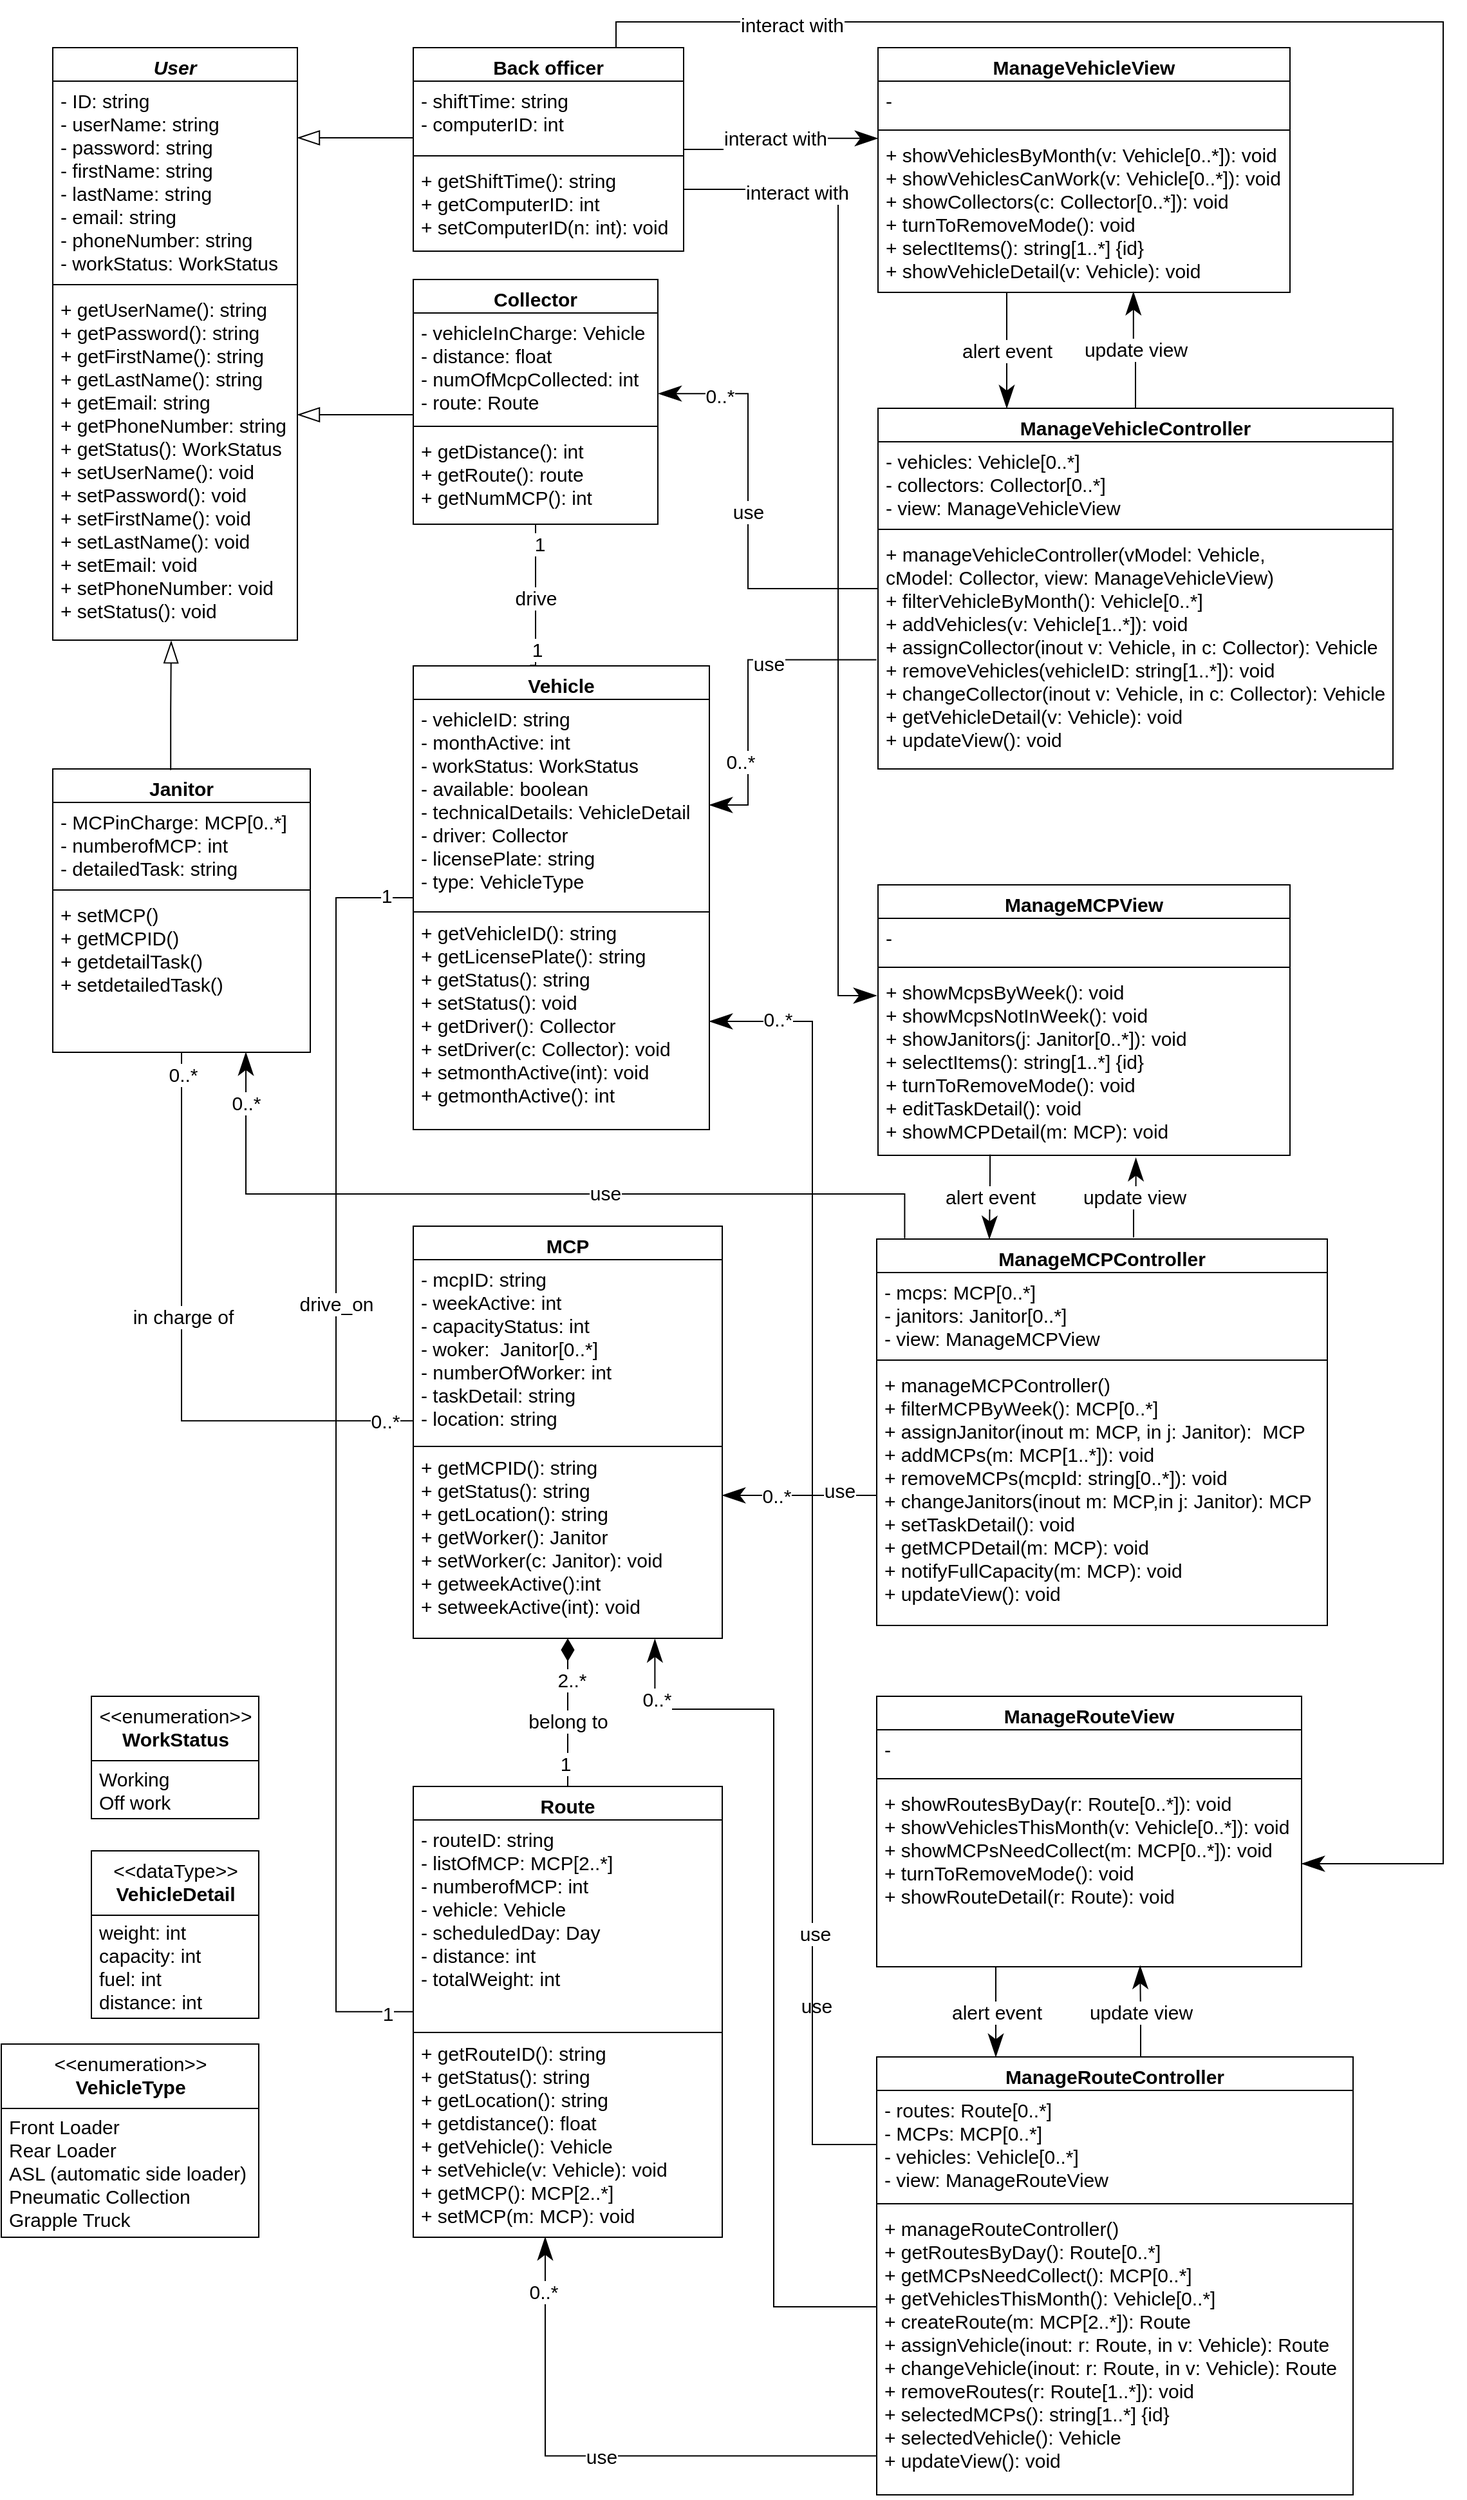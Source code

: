 <mxfile version="20.5.3" type="device"><diagram id="5WRAY0ER1JM0qc9vVw4K" name="Page-1"><mxGraphModel dx="1677" dy="467" grid="1" gridSize="10" guides="1" tooltips="1" connect="1" arrows="1" fold="1" page="1" pageScale="1" pageWidth="850" pageHeight="1100" math="0" shadow="0"><root><mxCell id="0"/><mxCell id="1" parent="0"/><mxCell id="PX7CRs25ksdFV6aor7i5-1" value="User" style="swimlane;fontStyle=3;align=center;verticalAlign=top;childLayout=stackLayout;horizontal=1;startSize=26;horizontalStack=0;resizeParent=1;resizeParentMax=0;resizeLast=0;collapsible=1;marginBottom=0;fontSize=15;" vertex="1" parent="1"><mxGeometry x="-640" y="40" width="190" height="460" as="geometry"><mxRectangle x="-640" y="40" width="70" height="30" as="alternateBounds"/></mxGeometry></mxCell><mxCell id="PX7CRs25ksdFV6aor7i5-2" value="- ID: string&#10;- userName: string&#10;- password: string&#10;- firstName: string&#10;- lastName: string&#10;- email: string&#10;- phoneNumber: string&#10;- workStatus: WorkStatus&#10;" style="text;strokeColor=none;fillColor=none;align=left;verticalAlign=top;spacingLeft=4;spacingRight=4;overflow=hidden;rotatable=0;points=[[0,0.5],[1,0.5]];portConstraint=eastwest;fontSize=15;" vertex="1" parent="PX7CRs25ksdFV6aor7i5-1"><mxGeometry y="26" width="190" height="154" as="geometry"/></mxCell><mxCell id="PX7CRs25ksdFV6aor7i5-3" value="" style="line;strokeWidth=1;fillColor=none;align=left;verticalAlign=middle;spacingTop=-1;spacingLeft=3;spacingRight=3;rotatable=0;labelPosition=right;points=[];portConstraint=eastwest;strokeColor=inherit;fontSize=15;" vertex="1" parent="PX7CRs25ksdFV6aor7i5-1"><mxGeometry y="180" width="190" height="8" as="geometry"/></mxCell><mxCell id="PX7CRs25ksdFV6aor7i5-4" value="+ getUserName(): string&#10;+ getPassword(): string&#10;+ getFirstName(): string&#10;+ getLastName(): string&#10;+ getEmail: string&#10;+ getPhoneNumber: string&#10;+ getStatus(): WorkStatus&#10;+ setUserName(): void&#10;+ setPassword(): void&#10;+ setFirstName(): void&#10;+ setLastName(): void&#10;+ setEmail: void&#10;+ setPhoneNumber: void&#10;+ setStatus(): void" style="text;strokeColor=none;fillColor=none;align=left;verticalAlign=top;spacingLeft=4;spacingRight=4;overflow=hidden;rotatable=0;points=[[0,0.5],[1,0.5]];portConstraint=eastwest;fontSize=15;fontColor=#000000;" vertex="1" parent="PX7CRs25ksdFV6aor7i5-1"><mxGeometry y="188" width="190" height="272" as="geometry"/></mxCell><mxCell id="PX7CRs25ksdFV6aor7i5-5" value="&amp;lt;&amp;lt;enumeration&amp;gt;&amp;gt;&lt;br style=&quot;font-size: 15px;&quot;&gt;&lt;b style=&quot;font-size: 15px;&quot;&gt;WorkStatus&lt;/b&gt;" style="swimlane;fontStyle=0;align=center;verticalAlign=top;childLayout=stackLayout;horizontal=1;startSize=50;horizontalStack=0;resizeParent=1;resizeParentMax=0;resizeLast=0;collapsible=0;marginBottom=0;html=1;fontSize=15;" vertex="1" parent="1"><mxGeometry x="-610" y="1320" width="130" height="95" as="geometry"/></mxCell><mxCell id="PX7CRs25ksdFV6aor7i5-6" value="Working&lt;br style=&quot;font-size: 15px;&quot;&gt;Off work" style="text;html=1;strokeColor=none;fillColor=none;align=left;verticalAlign=middle;spacingLeft=4;spacingRight=4;overflow=hidden;rotatable=0;points=[[0,0.5],[1,0.5]];portConstraint=eastwest;fontSize=15;" vertex="1" parent="PX7CRs25ksdFV6aor7i5-5"><mxGeometry y="50" width="130" height="45" as="geometry"/></mxCell><mxCell id="PX7CRs25ksdFV6aor7i5-7" value="" style="edgeStyle=orthogonalEdgeStyle;rounded=0;orthogonalLoop=1;jettySize=auto;html=1;fontSize=15;endArrow=blockThin;endFill=0;endSize=15;" edge="1" parent="1" source="PX7CRs25ksdFV6aor7i5-11" target="PX7CRs25ksdFV6aor7i5-2"><mxGeometry relative="1" as="geometry"><Array as="points"><mxPoint x="-410" y="110"/><mxPoint x="-410" y="110"/></Array></mxGeometry></mxCell><mxCell id="PX7CRs25ksdFV6aor7i5-8" value="interact with" style="edgeStyle=orthogonalEdgeStyle;rounded=0;orthogonalLoop=1;jettySize=auto;html=1;entryX=0;entryY=0.02;entryDx=0;entryDy=0;entryPerimeter=0;fontSize=15;fontColor=#000000;startArrow=none;startFill=0;endArrow=classicThin;endFill=1;endSize=15;" edge="1" parent="1" source="PX7CRs25ksdFV6aor7i5-11" target="PX7CRs25ksdFV6aor7i5-35"><mxGeometry relative="1" as="geometry"/></mxCell><mxCell id="PX7CRs25ksdFV6aor7i5-9" style="edgeStyle=orthogonalEdgeStyle;rounded=0;orthogonalLoop=1;jettySize=auto;html=1;exitX=0.75;exitY=0;exitDx=0;exitDy=0;fontSize=15;fontColor=#000000;startArrow=none;startFill=0;endArrow=classicThin;endFill=1;endSize=15;" edge="1" parent="1" source="PX7CRs25ksdFV6aor7i5-11"><mxGeometry relative="1" as="geometry"><Array as="points"><mxPoint x="-202" y="20"/><mxPoint x="440" y="20"/><mxPoint x="440" y="1450"/></Array><mxPoint x="330" y="1450" as="targetPoint"/></mxGeometry></mxCell><mxCell id="PX7CRs25ksdFV6aor7i5-10" value="interact with" style="edgeLabel;html=1;align=center;verticalAlign=middle;resizable=0;points=[];fontSize=15;fontColor=#000000;" connectable="0" vertex="1" parent="PX7CRs25ksdFV6aor7i5-9"><mxGeometry x="-0.859" y="-2" relative="1" as="geometry"><mxPoint x="1" as="offset"/></mxGeometry></mxCell><mxCell id="PX7CRs25ksdFV6aor7i5-11" value="Back officer" style="swimlane;fontStyle=1;align=center;verticalAlign=top;childLayout=stackLayout;horizontal=1;startSize=26;horizontalStack=0;resizeParent=1;resizeParentMax=0;resizeLast=0;collapsible=1;marginBottom=0;fontSize=15;" vertex="1" parent="1"><mxGeometry x="-360" y="40" width="210" height="158" as="geometry"><mxRectangle x="-640" y="40" width="70" height="30" as="alternateBounds"/></mxGeometry></mxCell><mxCell id="PX7CRs25ksdFV6aor7i5-12" value="- shiftTime: string&#10;- computerID: int&#10;" style="text;strokeColor=none;fillColor=none;align=left;verticalAlign=top;spacingLeft=4;spacingRight=4;overflow=hidden;rotatable=0;points=[[0,0.5],[1,0.5]];portConstraint=eastwest;fontSize=15;" vertex="1" parent="PX7CRs25ksdFV6aor7i5-11"><mxGeometry y="26" width="210" height="54" as="geometry"/></mxCell><mxCell id="PX7CRs25ksdFV6aor7i5-13" value="" style="line;strokeWidth=1;fillColor=none;align=left;verticalAlign=middle;spacingTop=-1;spacingLeft=3;spacingRight=3;rotatable=0;labelPosition=right;points=[];portConstraint=eastwest;strokeColor=inherit;fontSize=15;" vertex="1" parent="PX7CRs25ksdFV6aor7i5-11"><mxGeometry y="80" width="210" height="8" as="geometry"/></mxCell><mxCell id="PX7CRs25ksdFV6aor7i5-14" value="+ getShiftTime(): string&#10;+ getComputerID: int &#10;+ setComputerID(n: int): void&#10;" style="text;strokeColor=none;fillColor=none;align=left;verticalAlign=top;spacingLeft=4;spacingRight=4;overflow=hidden;rotatable=0;points=[[0,0.5],[1,0.5]];portConstraint=eastwest;fontSize=15;" vertex="1" parent="PX7CRs25ksdFV6aor7i5-11"><mxGeometry y="88" width="210" height="70" as="geometry"/></mxCell><mxCell id="PX7CRs25ksdFV6aor7i5-15" value="" style="edgeStyle=orthogonalEdgeStyle;rounded=0;orthogonalLoop=1;jettySize=auto;html=1;fontSize=15;endArrow=blockThin;endFill=0;endSize=15;" edge="1" parent="1" source="PX7CRs25ksdFV6aor7i5-19" target="PX7CRs25ksdFV6aor7i5-4"><mxGeometry relative="1" as="geometry"><Array as="points"><mxPoint x="-380" y="325"/><mxPoint x="-380" y="325"/></Array></mxGeometry></mxCell><mxCell id="PX7CRs25ksdFV6aor7i5-16" value="drive" style="edgeStyle=orthogonalEdgeStyle;rounded=0;orthogonalLoop=1;jettySize=auto;html=1;fontSize=15;fontColor=#000000;endArrow=none;endFill=0;entryX=0.394;entryY=-0.001;entryDx=0;entryDy=0;entryPerimeter=0;" edge="1" parent="1" source="PX7CRs25ksdFV6aor7i5-19" target="PX7CRs25ksdFV6aor7i5-50"><mxGeometry relative="1" as="geometry"><Array as="points"><mxPoint x="-265" y="470"/><mxPoint x="-265" y="470"/></Array></mxGeometry></mxCell><mxCell id="PX7CRs25ksdFV6aor7i5-17" value="1" style="edgeLabel;html=1;align=center;verticalAlign=middle;resizable=0;points=[];fontSize=15;fontColor=#000000;" connectable="0" vertex="1" parent="PX7CRs25ksdFV6aor7i5-16"><mxGeometry x="-0.745" y="3" relative="1" as="geometry"><mxPoint as="offset"/></mxGeometry></mxCell><mxCell id="PX7CRs25ksdFV6aor7i5-18" value="1" style="edgeLabel;html=1;align=center;verticalAlign=middle;resizable=0;points=[];fontSize=15;fontColor=#000000;" connectable="0" vertex="1" parent="PX7CRs25ksdFV6aor7i5-16"><mxGeometry x="0.693" y="1" relative="1" as="geometry"><mxPoint as="offset"/></mxGeometry></mxCell><mxCell id="PX7CRs25ksdFV6aor7i5-19" value="Collector" style="swimlane;fontStyle=1;align=center;verticalAlign=top;childLayout=stackLayout;horizontal=1;startSize=26;horizontalStack=0;resizeParent=1;resizeParentMax=0;resizeLast=0;collapsible=1;marginBottom=0;fontSize=15;" vertex="1" parent="1"><mxGeometry x="-360" y="220" width="190" height="190" as="geometry"><mxRectangle x="-640" y="40" width="70" height="30" as="alternateBounds"/></mxGeometry></mxCell><mxCell id="PX7CRs25ksdFV6aor7i5-20" value="- vehicleInCharge: Vehicle&#10;- distance: float&#10;- numOfMcpCollected: int&#10;- route: Route" style="text;strokeColor=none;fillColor=none;align=left;verticalAlign=top;spacingLeft=4;spacingRight=4;overflow=hidden;rotatable=0;points=[[0,0.5],[1,0.5]];portConstraint=eastwest;fontSize=15;" vertex="1" parent="PX7CRs25ksdFV6aor7i5-19"><mxGeometry y="26" width="190" height="84" as="geometry"/></mxCell><mxCell id="PX7CRs25ksdFV6aor7i5-21" value="" style="line;strokeWidth=1;fillColor=none;align=left;verticalAlign=middle;spacingTop=-1;spacingLeft=3;spacingRight=3;rotatable=0;labelPosition=right;points=[];portConstraint=eastwest;strokeColor=inherit;fontSize=15;" vertex="1" parent="PX7CRs25ksdFV6aor7i5-19"><mxGeometry y="110" width="190" height="8" as="geometry"/></mxCell><mxCell id="PX7CRs25ksdFV6aor7i5-22" value="+ getDistance(): int&#10;+ getRoute(): route&#10;+ getNumMCP(): int" style="text;strokeColor=none;fillColor=none;align=left;verticalAlign=top;spacingLeft=4;spacingRight=4;overflow=hidden;rotatable=0;points=[[0,0.5],[1,0.5]];portConstraint=eastwest;fontSize=15;" vertex="1" parent="PX7CRs25ksdFV6aor7i5-19"><mxGeometry y="118" width="190" height="72" as="geometry"/></mxCell><mxCell id="PX7CRs25ksdFV6aor7i5-23" style="edgeStyle=orthogonalEdgeStyle;rounded=0;orthogonalLoop=1;jettySize=auto;html=1;entryX=-0.002;entryY=0.869;entryDx=0;entryDy=0;entryPerimeter=0;fontColor=#000000;endArrow=none;endFill=0;fontSize=15;" edge="1" parent="1" source="PX7CRs25ksdFV6aor7i5-27" target="PX7CRs25ksdFV6aor7i5-59"><mxGeometry relative="1" as="geometry"/></mxCell><mxCell id="PX7CRs25ksdFV6aor7i5-24" value="&lt;font style=&quot;font-size: 15px;&quot;&gt;0..*&lt;/font&gt;" style="edgeLabel;html=1;align=center;verticalAlign=middle;resizable=0;points=[];fontColor=#000000;fontSize=15;" connectable="0" vertex="1" parent="PX7CRs25ksdFV6aor7i5-23"><mxGeometry x="-0.926" y="1" relative="1" as="geometry"><mxPoint as="offset"/></mxGeometry></mxCell><mxCell id="PX7CRs25ksdFV6aor7i5-25" value="0..*" style="edgeLabel;html=1;align=center;verticalAlign=middle;resizable=0;points=[];fontSize=15;fontColor=#000000;" connectable="0" vertex="1" parent="PX7CRs25ksdFV6aor7i5-23"><mxGeometry x="0.926" relative="1" as="geometry"><mxPoint x="-5" as="offset"/></mxGeometry></mxCell><mxCell id="PX7CRs25ksdFV6aor7i5-26" value="in charge of" style="edgeLabel;html=1;align=center;verticalAlign=middle;resizable=0;points=[];fontSize=15;fontColor=#000000;" connectable="0" vertex="1" parent="PX7CRs25ksdFV6aor7i5-23"><mxGeometry x="-0.122" y="1" relative="1" as="geometry"><mxPoint as="offset"/></mxGeometry></mxCell><mxCell id="PX7CRs25ksdFV6aor7i5-27" value="Janitor" style="swimlane;fontStyle=1;align=center;verticalAlign=top;childLayout=stackLayout;horizontal=1;startSize=26;horizontalStack=0;resizeParent=1;resizeParentMax=0;resizeLast=0;collapsible=1;marginBottom=0;fontSize=15;" vertex="1" parent="1"><mxGeometry x="-640" y="600" width="200" height="220" as="geometry"><mxRectangle x="-640" y="40" width="70" height="30" as="alternateBounds"/></mxGeometry></mxCell><mxCell id="PX7CRs25ksdFV6aor7i5-28" value="- MCPinCharge: MCP[0..*]&#10;- numberofMCP: int &#10;- detailedTask: string" style="text;strokeColor=none;fillColor=none;align=left;verticalAlign=top;spacingLeft=4;spacingRight=4;overflow=hidden;rotatable=0;points=[[0,0.5],[1,0.5]];portConstraint=eastwest;fontSize=15;" vertex="1" parent="PX7CRs25ksdFV6aor7i5-27"><mxGeometry y="26" width="200" height="64" as="geometry"/></mxCell><mxCell id="PX7CRs25ksdFV6aor7i5-29" value="" style="line;strokeWidth=1;fillColor=none;align=left;verticalAlign=middle;spacingTop=-1;spacingLeft=3;spacingRight=3;rotatable=0;labelPosition=right;points=[];portConstraint=eastwest;strokeColor=inherit;fontSize=15;" vertex="1" parent="PX7CRs25ksdFV6aor7i5-27"><mxGeometry y="90" width="200" height="8" as="geometry"/></mxCell><mxCell id="PX7CRs25ksdFV6aor7i5-30" value="+ setMCP()&#10;+ getMCPID() &#10;+ getdetailTask()&#10;+ setdetailedTask()&#10;" style="text;strokeColor=none;fillColor=none;align=left;verticalAlign=top;spacingLeft=4;spacingRight=4;overflow=hidden;rotatable=0;points=[[0,0.5],[1,0.5]];portConstraint=eastwest;fontSize=15;" vertex="1" parent="PX7CRs25ksdFV6aor7i5-27"><mxGeometry y="98" width="200" height="122" as="geometry"/></mxCell><mxCell id="PX7CRs25ksdFV6aor7i5-31" value="alert event" style="edgeStyle=orthogonalEdgeStyle;rounded=0;orthogonalLoop=1;jettySize=auto;html=1;fontSize=15;fontColor=#000000;startArrow=none;startFill=0;endArrow=classicThin;endFill=1;endSize=15;entryX=0.25;entryY=0;entryDx=0;entryDy=0;" edge="1" parent="1" source="PX7CRs25ksdFV6aor7i5-32" target="PX7CRs25ksdFV6aor7i5-42"><mxGeometry relative="1" as="geometry"><mxPoint x="161" y="310.0" as="targetPoint"/><Array as="points"><mxPoint x="101" y="260"/><mxPoint x="101" y="260"/></Array></mxGeometry></mxCell><mxCell id="PX7CRs25ksdFV6aor7i5-32" value="ManageVehicleView" style="swimlane;fontStyle=1;align=center;verticalAlign=top;childLayout=stackLayout;horizontal=1;startSize=26;horizontalStack=0;resizeParent=1;resizeParentMax=0;resizeLast=0;collapsible=1;marginBottom=0;fontSize=15;" vertex="1" parent="1"><mxGeometry x="1" y="40" width="320" height="190" as="geometry"><mxRectangle x="-640" y="40" width="70" height="30" as="alternateBounds"/></mxGeometry></mxCell><mxCell id="PX7CRs25ksdFV6aor7i5-33" value="- &#10;" style="text;strokeColor=none;fillColor=none;align=left;verticalAlign=top;spacingLeft=4;spacingRight=4;overflow=hidden;rotatable=0;points=[[0,0.5],[1,0.5]];portConstraint=eastwest;fontSize=15;" vertex="1" parent="PX7CRs25ksdFV6aor7i5-32"><mxGeometry y="26" width="320" height="34" as="geometry"/></mxCell><mxCell id="PX7CRs25ksdFV6aor7i5-34" value="" style="line;strokeWidth=1;fillColor=none;align=left;verticalAlign=middle;spacingTop=-1;spacingLeft=3;spacingRight=3;rotatable=0;labelPosition=right;points=[];portConstraint=eastwest;strokeColor=inherit;fontSize=15;" vertex="1" parent="PX7CRs25ksdFV6aor7i5-32"><mxGeometry y="60" width="320" height="8" as="geometry"/></mxCell><mxCell id="PX7CRs25ksdFV6aor7i5-35" value="+ showVehiclesByMonth(v: Vehicle[0..*]): void&#10;+ showVehiclesCanWork(v: Vehicle[0..*]): void&#10;+ showCollectors(c: Collector[0..*]): void&#10;+ turnToRemoveMode(): void&#10;+ selectItems(): string[1..*] {id} &#10;+ showVehicleDetail(v: Vehicle): void" style="text;strokeColor=none;fillColor=none;align=left;verticalAlign=top;spacingLeft=4;spacingRight=4;overflow=hidden;rotatable=0;points=[[0,0.5],[1,0.5]];portConstraint=eastwest;fontSize=15;" vertex="1" parent="PX7CRs25ksdFV6aor7i5-32"><mxGeometry y="68" width="320" height="122" as="geometry"/></mxCell><mxCell id="PX7CRs25ksdFV6aor7i5-36" value="use" style="edgeStyle=orthogonalEdgeStyle;rounded=0;orthogonalLoop=1;jettySize=auto;html=1;entryX=1.002;entryY=0.745;entryDx=0;entryDy=0;entryPerimeter=0;fontSize=15;fontColor=#000000;startArrow=none;startFill=0;endArrow=classicThin;endFill=1;endSize=15;" edge="1" parent="1" source="PX7CRs25ksdFV6aor7i5-42" target="PX7CRs25ksdFV6aor7i5-20"><mxGeometry relative="1" as="geometry"><Array as="points"><mxPoint x="-100" y="460"/><mxPoint x="-100" y="309"/></Array></mxGeometry></mxCell><mxCell id="PX7CRs25ksdFV6aor7i5-37" value="0..*" style="edgeLabel;html=1;align=center;verticalAlign=middle;resizable=0;points=[];fontSize=15;fontColor=#000000;" connectable="0" vertex="1" parent="PX7CRs25ksdFV6aor7i5-36"><mxGeometry x="0.604" y="-1" relative="1" as="geometry"><mxPoint x="-16" y="2" as="offset"/></mxGeometry></mxCell><mxCell id="PX7CRs25ksdFV6aor7i5-38" style="edgeStyle=orthogonalEdgeStyle;rounded=0;orthogonalLoop=1;jettySize=auto;html=1;fontSize=15;fontColor=#000000;startArrow=none;startFill=0;endArrow=classicThin;endFill=1;endSize=15;exitX=-0.003;exitY=0.534;exitDx=0;exitDy=0;exitPerimeter=0;" edge="1" parent="1" source="PX7CRs25ksdFV6aor7i5-45" target="PX7CRs25ksdFV6aor7i5-51"><mxGeometry relative="1" as="geometry"><mxPoint x="-70" y="480" as="targetPoint"/><Array as="points"><mxPoint x="-100" y="515"/><mxPoint x="-100" y="628"/></Array></mxGeometry></mxCell><mxCell id="PX7CRs25ksdFV6aor7i5-39" value="use" style="edgeLabel;html=1;align=center;verticalAlign=middle;resizable=0;points=[];fontSize=15;fontColor=#000000;" connectable="0" vertex="1" parent="PX7CRs25ksdFV6aor7i5-38"><mxGeometry x="-0.302" y="3" relative="1" as="geometry"><mxPoint as="offset"/></mxGeometry></mxCell><mxCell id="PX7CRs25ksdFV6aor7i5-40" value="0..*" style="edgeLabel;html=1;align=center;verticalAlign=middle;resizable=0;points=[];fontSize=15;fontColor=#000000;" connectable="0" vertex="1" parent="PX7CRs25ksdFV6aor7i5-38"><mxGeometry x="0.572" y="4" relative="1" as="geometry"><mxPoint x="-10" y="-12" as="offset"/></mxGeometry></mxCell><mxCell id="PX7CRs25ksdFV6aor7i5-41" value="update view" style="edgeStyle=orthogonalEdgeStyle;rounded=0;orthogonalLoop=1;jettySize=auto;html=1;exitX=0.5;exitY=0;exitDx=0;exitDy=0;fontSize=15;fontColor=#000000;startArrow=none;startFill=0;endArrow=classicThin;endFill=1;endSize=15;entryX=0.62;entryY=0.997;entryDx=0;entryDy=0;entryPerimeter=0;" edge="1" parent="1" source="PX7CRs25ksdFV6aor7i5-42" target="PX7CRs25ksdFV6aor7i5-35"><mxGeometry relative="1" as="geometry"><mxPoint x="271" y="270" as="targetPoint"/><Array as="points"><mxPoint x="201" y="270"/><mxPoint x="199" y="270"/></Array></mxGeometry></mxCell><mxCell id="PX7CRs25ksdFV6aor7i5-42" value="ManageVehicleController" style="swimlane;fontStyle=1;align=center;verticalAlign=top;childLayout=stackLayout;horizontal=1;startSize=26;horizontalStack=0;resizeParent=1;resizeParentMax=0;resizeLast=0;collapsible=1;marginBottom=0;fontSize=15;" vertex="1" parent="1"><mxGeometry x="1" y="320" width="400" height="280" as="geometry"><mxRectangle x="-640" y="40" width="70" height="30" as="alternateBounds"/></mxGeometry></mxCell><mxCell id="PX7CRs25ksdFV6aor7i5-43" value="- vehicles: Vehicle[0..*]&#10;- collectors: Collector[0..*]&#10;- view: ManageVehicleView" style="text;strokeColor=none;fillColor=none;align=left;verticalAlign=top;spacingLeft=4;spacingRight=4;overflow=hidden;rotatable=0;points=[[0,0.5],[1,0.5]];portConstraint=eastwest;fontSize=15;" vertex="1" parent="PX7CRs25ksdFV6aor7i5-42"><mxGeometry y="26" width="400" height="64" as="geometry"/></mxCell><mxCell id="PX7CRs25ksdFV6aor7i5-44" value="" style="line;strokeWidth=1;fillColor=none;align=left;verticalAlign=middle;spacingTop=-1;spacingLeft=3;spacingRight=3;rotatable=0;labelPosition=right;points=[];portConstraint=eastwest;strokeColor=inherit;fontSize=15;" vertex="1" parent="PX7CRs25ksdFV6aor7i5-42"><mxGeometry y="90" width="400" height="8" as="geometry"/></mxCell><mxCell id="PX7CRs25ksdFV6aor7i5-45" value="+ manageVehicleController(vModel: Vehicle, &#10;cModel: Collector, view: ManageVehicleView)&#10;+ filterVehicleByMonth(): Vehicle[0..*]&#10;+ addVehicles(v: Vehicle[1..*]): void&#10;+ assignCollector(inout v: Vehicle, in c: Collector): Vehicle &#10;+ removeVehicles(vehicleID: string[1..*]): void&#10;+ changeCollector(inout v: Vehicle, in c: Collector): Vehicle&#10;+ getVehicleDetail(v: Vehicle): void&#10;+ updateView(): void" style="text;strokeColor=none;fillColor=none;align=left;verticalAlign=top;spacingLeft=4;spacingRight=4;overflow=hidden;rotatable=0;points=[[0,0.5],[1,0.5]];portConstraint=eastwest;fontSize=15;" vertex="1" parent="PX7CRs25ksdFV6aor7i5-42"><mxGeometry y="98" width="400" height="182" as="geometry"/></mxCell><mxCell id="PX7CRs25ksdFV6aor7i5-46" style="edgeStyle=orthogonalEdgeStyle;rounded=0;orthogonalLoop=1;jettySize=auto;html=1;entryX=0.002;entryY=0.908;entryDx=0;entryDy=0;entryPerimeter=0;fontSize=15;fontColor=#000000;endArrow=none;endFill=0;" edge="1" parent="1" source="PX7CRs25ksdFV6aor7i5-50" target="PX7CRs25ksdFV6aor7i5-77"><mxGeometry relative="1" as="geometry"><Array as="points"><mxPoint x="-420" y="700"/><mxPoint x="-420" y="1565"/></Array></mxGeometry></mxCell><mxCell id="PX7CRs25ksdFV6aor7i5-47" value="1" style="edgeLabel;html=1;align=center;verticalAlign=middle;resizable=0;points=[];fontSize=15;fontColor=#000000;" connectable="0" vertex="1" parent="PX7CRs25ksdFV6aor7i5-46"><mxGeometry x="-0.957" y="-2" relative="1" as="geometry"><mxPoint as="offset"/></mxGeometry></mxCell><mxCell id="PX7CRs25ksdFV6aor7i5-48" value="1" style="edgeLabel;html=1;align=center;verticalAlign=middle;resizable=0;points=[];fontSize=15;fontColor=#000000;" connectable="0" vertex="1" parent="PX7CRs25ksdFV6aor7i5-46"><mxGeometry x="0.959" y="-1" relative="1" as="geometry"><mxPoint as="offset"/></mxGeometry></mxCell><mxCell id="PX7CRs25ksdFV6aor7i5-49" value="drive_on" style="edgeLabel;html=1;align=center;verticalAlign=middle;resizable=0;points=[];fontSize=15;fontColor=#000000;" connectable="0" vertex="1" parent="PX7CRs25ksdFV6aor7i5-46"><mxGeometry x="-0.156" y="-1" relative="1" as="geometry"><mxPoint x="1" y="-41" as="offset"/></mxGeometry></mxCell><mxCell id="PX7CRs25ksdFV6aor7i5-50" value="Vehicle" style="swimlane;fontStyle=1;align=center;verticalAlign=top;childLayout=stackLayout;horizontal=1;startSize=26;horizontalStack=0;resizeParent=1;resizeParentMax=0;resizeLast=0;collapsible=1;marginBottom=0;fontSize=15;" vertex="1" parent="1"><mxGeometry x="-360" y="520" width="230" height="360" as="geometry"/></mxCell><mxCell id="PX7CRs25ksdFV6aor7i5-51" value="- vehicleID: string&#10;- monthActive: int&#10;- workStatus: WorkStatus&#10;- available: boolean&#10;- technicalDetails: VehicleDetail&#10;- driver: Collector&#10;- licensePlate: string&#10;- type: VehicleType&#10;&#10;" style="text;strokeColor=none;fillColor=none;align=left;verticalAlign=top;spacingLeft=4;spacingRight=4;overflow=hidden;rotatable=0;points=[[0,0.5],[1,0.5]];portConstraint=eastwest;fontSize=15;" vertex="1" parent="PX7CRs25ksdFV6aor7i5-50"><mxGeometry y="26" width="230" height="164" as="geometry"/></mxCell><mxCell id="PX7CRs25ksdFV6aor7i5-52" value="" style="line;strokeWidth=1;fillColor=none;align=left;verticalAlign=middle;spacingTop=-1;spacingLeft=3;spacingRight=3;rotatable=0;labelPosition=right;points=[];portConstraint=eastwest;strokeColor=inherit;fontSize=15;" vertex="1" parent="PX7CRs25ksdFV6aor7i5-50"><mxGeometry y="190" width="230" height="2" as="geometry"/></mxCell><mxCell id="PX7CRs25ksdFV6aor7i5-53" value="+ getVehicleID(): string&#10;+ getLicensePlate(): string&#10;+ getStatus(): string&#10;+ setStatus(): void&#10;+ getDriver(): Collector&#10;+ setDriver(c: Collector): void&#10;+ setmonthActive(int): void&#10;+ getmonthActive(): int" style="text;strokeColor=none;fillColor=none;align=left;verticalAlign=top;spacingLeft=4;spacingRight=4;overflow=hidden;rotatable=0;points=[[0,0.5],[1,0.5]];portConstraint=eastwest;fontSize=15;" vertex="1" parent="PX7CRs25ksdFV6aor7i5-50"><mxGeometry y="192" width="230" height="168" as="geometry"/></mxCell><mxCell id="PX7CRs25ksdFV6aor7i5-54" value="&amp;lt;&amp;lt;dataType&amp;gt;&amp;gt;&lt;br style=&quot;font-size: 15px;&quot;&gt;&lt;b style=&quot;font-size: 15px;&quot;&gt;VehicleDetail&lt;/b&gt;" style="swimlane;fontStyle=0;align=center;verticalAlign=top;childLayout=stackLayout;horizontal=1;startSize=50;horizontalStack=0;resizeParent=1;resizeParentMax=0;resizeLast=0;collapsible=0;marginBottom=0;html=1;fontSize=15;" vertex="1" parent="1"><mxGeometry x="-610" y="1440" width="130" height="130" as="geometry"/></mxCell><mxCell id="PX7CRs25ksdFV6aor7i5-55" value="weight: int&lt;br style=&quot;font-size: 15px;&quot;&gt;capacity: int&lt;br style=&quot;font-size: 15px;&quot;&gt;fuel: int&lt;br style=&quot;font-size: 15px;&quot;&gt;distance: int" style="text;html=1;strokeColor=none;fillColor=none;align=left;verticalAlign=middle;spacingLeft=4;spacingRight=4;overflow=hidden;rotatable=0;points=[[0,0.5],[1,0.5]];portConstraint=eastwest;fontSize=15;" vertex="1" parent="PX7CRs25ksdFV6aor7i5-54"><mxGeometry y="50" width="130" height="80" as="geometry"/></mxCell><mxCell id="PX7CRs25ksdFV6aor7i5-56" value="&amp;lt;&amp;lt;enumeration&amp;gt;&amp;gt;&lt;br style=&quot;font-size: 15px;&quot;&gt;&lt;b style=&quot;font-size: 15px;&quot;&gt;VehicleType&lt;/b&gt;" style="swimlane;fontStyle=0;align=center;verticalAlign=top;childLayout=stackLayout;horizontal=1;startSize=50;horizontalStack=0;resizeParent=1;resizeParentMax=0;resizeLast=0;collapsible=0;marginBottom=0;html=1;fontSize=15;" vertex="1" parent="1"><mxGeometry x="-680" y="1590" width="200" height="150" as="geometry"/></mxCell><mxCell id="PX7CRs25ksdFV6aor7i5-57" value="Front Loader&lt;br style=&quot;font-size: 15px;&quot;&gt;Rear Loader&lt;br style=&quot;font-size: 15px;&quot;&gt;ASL (automatic side loader)&lt;br style=&quot;font-size: 15px;&quot;&gt;Pneumatic Collection&lt;br style=&quot;font-size: 15px;&quot;&gt;Grapple Truck" style="text;html=1;strokeColor=none;fillColor=none;align=left;verticalAlign=middle;spacingLeft=4;spacingRight=4;overflow=hidden;rotatable=0;points=[[0,0.5],[1,0.5]];portConstraint=eastwest;fontSize=15;" vertex="1" parent="PX7CRs25ksdFV6aor7i5-56"><mxGeometry y="50" width="200" height="100" as="geometry"/></mxCell><mxCell id="PX7CRs25ksdFV6aor7i5-58" value="MCP" style="swimlane;fontStyle=1;align=center;verticalAlign=top;childLayout=stackLayout;horizontal=1;startSize=26;horizontalStack=0;resizeParent=1;resizeParentMax=0;resizeLast=0;collapsible=1;marginBottom=0;fontSize=15;" vertex="1" parent="1"><mxGeometry x="-360" y="955" width="240" height="320" as="geometry"/></mxCell><mxCell id="PX7CRs25ksdFV6aor7i5-59" value="- mcpID: string&#10;- weekActive: int&#10;- capacityStatus: int&#10;- woker:  Janitor[0..*]&#10;- numberOfWorker: int&#10;- taskDetail: string&#10;- location: string&#10;" style="text;strokeColor=none;fillColor=none;align=left;verticalAlign=top;spacingLeft=4;spacingRight=4;overflow=hidden;rotatable=0;points=[[0,0.5],[1,0.5]];portConstraint=eastwest;fontSize=15;" vertex="1" parent="PX7CRs25ksdFV6aor7i5-58"><mxGeometry y="26" width="240" height="144" as="geometry"/></mxCell><mxCell id="PX7CRs25ksdFV6aor7i5-60" value="" style="line;strokeWidth=1;fillColor=none;align=left;verticalAlign=middle;spacingTop=-1;spacingLeft=3;spacingRight=3;rotatable=0;labelPosition=right;points=[];portConstraint=eastwest;strokeColor=inherit;fontSize=15;" vertex="1" parent="PX7CRs25ksdFV6aor7i5-58"><mxGeometry y="170" width="240" height="2" as="geometry"/></mxCell><mxCell id="PX7CRs25ksdFV6aor7i5-61" value="+ getMCPID(): string&#10;+ getStatus(): string&#10;+ getLocation(): string&#10;+ getWorker(): Janitor&#10;+ setWorker(c: Janitor): void&#10;+ getweekActive():int&#10;+ setweekActive(int): void" style="text;strokeColor=none;fillColor=none;align=left;verticalAlign=top;spacingLeft=4;spacingRight=4;overflow=hidden;rotatable=0;points=[[0,0.5],[1,0.5]];portConstraint=eastwest;fontSize=15;" vertex="1" parent="PX7CRs25ksdFV6aor7i5-58"><mxGeometry y="172" width="240" height="148" as="geometry"/></mxCell><mxCell id="PX7CRs25ksdFV6aor7i5-62" value="ManageMCPView" style="swimlane;fontStyle=1;align=center;verticalAlign=top;childLayout=stackLayout;horizontal=1;startSize=26;horizontalStack=0;resizeParent=1;resizeParentMax=0;resizeLast=0;collapsible=1;marginBottom=0;fontSize=15;" vertex="1" parent="1"><mxGeometry x="1" y="690" width="320" height="210" as="geometry"><mxRectangle x="-640" y="40" width="70" height="30" as="alternateBounds"/></mxGeometry></mxCell><mxCell id="PX7CRs25ksdFV6aor7i5-63" value="- &#10;" style="text;strokeColor=none;fillColor=none;align=left;verticalAlign=top;spacingLeft=4;spacingRight=4;overflow=hidden;rotatable=0;points=[[0,0.5],[1,0.5]];portConstraint=eastwest;fontSize=15;" vertex="1" parent="PX7CRs25ksdFV6aor7i5-62"><mxGeometry y="26" width="320" height="34" as="geometry"/></mxCell><mxCell id="PX7CRs25ksdFV6aor7i5-64" value="" style="line;strokeWidth=1;fillColor=none;align=left;verticalAlign=middle;spacingTop=-1;spacingLeft=3;spacingRight=3;rotatable=0;labelPosition=right;points=[];portConstraint=eastwest;strokeColor=inherit;fontSize=15;" vertex="1" parent="PX7CRs25ksdFV6aor7i5-62"><mxGeometry y="60" width="320" height="8" as="geometry"/></mxCell><mxCell id="PX7CRs25ksdFV6aor7i5-65" value="+ showMcpsByWeek(): void&#10;+ showMcpsNotInWeek(): void&#10;+ showJanitors(j: Janitor[0..*]): void&#10;+ selectItems(): string[1..*] {id} &#10;+ turnToRemoveMode(): void&#10;+ editTaskDetail(): void&#10;+ showMCPDetail(m: MCP): void" style="text;strokeColor=none;fillColor=none;align=left;verticalAlign=top;spacingLeft=4;spacingRight=4;overflow=hidden;rotatable=0;points=[[0,0.5],[1,0.5]];portConstraint=eastwest;fontSize=15;" vertex="1" parent="PX7CRs25ksdFV6aor7i5-62"><mxGeometry y="68" width="320" height="142" as="geometry"/></mxCell><mxCell id="PX7CRs25ksdFV6aor7i5-66" style="edgeStyle=orthogonalEdgeStyle;rounded=0;orthogonalLoop=1;jettySize=auto;html=1;entryX=0.75;entryY=1;entryDx=0;entryDy=0;entryPerimeter=0;fontSize=15;fontColor=#000000;startArrow=none;startFill=0;endArrow=classicThin;endFill=1;endSize=15;exitX=0.062;exitY=-0.002;exitDx=0;exitDy=0;exitPerimeter=0;" edge="1" parent="1" source="PX7CRs25ksdFV6aor7i5-69" target="PX7CRs25ksdFV6aor7i5-30"><mxGeometry relative="1" as="geometry"><Array as="points"><mxPoint x="22" y="930"/><mxPoint x="-490" y="930"/></Array></mxGeometry></mxCell><mxCell id="PX7CRs25ksdFV6aor7i5-67" value="use" style="edgeLabel;html=1;align=center;verticalAlign=middle;resizable=0;points=[];fontSize=15;fontColor=#000000;" connectable="0" vertex="1" parent="PX7CRs25ksdFV6aor7i5-66"><mxGeometry x="-0.186" y="-1" relative="1" as="geometry"><mxPoint as="offset"/></mxGeometry></mxCell><mxCell id="PX7CRs25ksdFV6aor7i5-68" value="0..*" style="edgeLabel;html=1;align=center;verticalAlign=middle;resizable=0;points=[];fontSize=15;fontColor=#000000;" connectable="0" vertex="1" parent="PX7CRs25ksdFV6aor7i5-66"><mxGeometry x="0.91" y="4" relative="1" as="geometry"><mxPoint x="4" y="9" as="offset"/></mxGeometry></mxCell><mxCell id="PX7CRs25ksdFV6aor7i5-69" value="ManageMCPController" style="swimlane;fontStyle=1;align=center;verticalAlign=top;childLayout=stackLayout;horizontal=1;startSize=26;horizontalStack=0;resizeParent=1;resizeParentMax=0;resizeLast=0;collapsible=1;marginBottom=0;fontSize=15;" vertex="1" parent="1"><mxGeometry y="965" width="350" height="300" as="geometry"><mxRectangle x="-640" y="40" width="70" height="30" as="alternateBounds"/></mxGeometry></mxCell><mxCell id="PX7CRs25ksdFV6aor7i5-70" value="- mcps: MCP[0..*]&#10;- janitors: Janitor[0..*]&#10;- view: ManageMCPView" style="text;strokeColor=none;fillColor=none;align=left;verticalAlign=top;spacingLeft=4;spacingRight=4;overflow=hidden;rotatable=0;points=[[0,0.5],[1,0.5]];portConstraint=eastwest;fontSize=15;" vertex="1" parent="PX7CRs25ksdFV6aor7i5-69"><mxGeometry y="26" width="350" height="64" as="geometry"/></mxCell><mxCell id="PX7CRs25ksdFV6aor7i5-71" value="" style="line;strokeWidth=1;fillColor=none;align=left;verticalAlign=middle;spacingTop=-1;spacingLeft=3;spacingRight=3;rotatable=0;labelPosition=right;points=[];portConstraint=eastwest;strokeColor=inherit;fontSize=15;" vertex="1" parent="PX7CRs25ksdFV6aor7i5-69"><mxGeometry y="90" width="350" height="8" as="geometry"/></mxCell><mxCell id="PX7CRs25ksdFV6aor7i5-72" value="+ manageMCPController()&#10;+ filterMCPByWeek(): MCP[0..*]&#10;+ assignJanitor(inout m: MCP, in j: Janitor):  MCP&#10;+ addMCPs(m: MCP[1..*]): void&#10;+ removeMCPs(mcpId: string[0..*]): void&#10;+ changeJanitors(inout m: MCP,in j: Janitor): MCP&#10;+ setTaskDetail(): void&#10;+ getMCPDetail(m: MCP): void&#10;+ notifyFullCapacity(m: MCP): void&#10;+ updateView(): void" style="text;strokeColor=none;fillColor=none;align=left;verticalAlign=top;spacingLeft=4;spacingRight=4;overflow=hidden;rotatable=0;points=[[0,0.5],[1,0.5]];portConstraint=eastwest;fontSize=15;" vertex="1" parent="PX7CRs25ksdFV6aor7i5-69"><mxGeometry y="98" width="350" height="202" as="geometry"/></mxCell><mxCell id="PX7CRs25ksdFV6aor7i5-73" value="belong to" style="edgeStyle=orthogonalEdgeStyle;rounded=0;orthogonalLoop=1;jettySize=auto;html=1;entryX=0.5;entryY=1;entryDx=0;entryDy=0;entryPerimeter=0;fontSize=15;fontColor=#000000;endArrow=diamondThin;endFill=1;startArrow=none;startFill=0;endSize=15;" edge="1" parent="1" source="PX7CRs25ksdFV6aor7i5-76" target="PX7CRs25ksdFV6aor7i5-61"><mxGeometry x="-0.091" relative="1" as="geometry"><Array as="points"><mxPoint x="-240" y="1275"/><mxPoint x="-240" y="1275"/></Array><mxPoint y="1" as="offset"/></mxGeometry></mxCell><mxCell id="PX7CRs25ksdFV6aor7i5-74" value="1" style="edgeLabel;html=1;align=center;verticalAlign=middle;resizable=0;points=[];fontSize=15;fontColor=#000000;" connectable="0" vertex="1" parent="PX7CRs25ksdFV6aor7i5-73"><mxGeometry x="-0.69" y="2" relative="1" as="geometry"><mxPoint as="offset"/></mxGeometry></mxCell><mxCell id="PX7CRs25ksdFV6aor7i5-75" value="2..*" style="edgeLabel;html=1;align=center;verticalAlign=middle;resizable=0;points=[];fontSize=15;fontColor=#000000;" connectable="0" vertex="1" parent="PX7CRs25ksdFV6aor7i5-73"><mxGeometry x="0.324" y="-3" relative="1" as="geometry"><mxPoint y="-7" as="offset"/></mxGeometry></mxCell><mxCell id="PX7CRs25ksdFV6aor7i5-76" value="Route" style="swimlane;fontStyle=1;align=center;verticalAlign=top;childLayout=stackLayout;horizontal=1;startSize=26;horizontalStack=0;resizeParent=1;resizeParentMax=0;resizeLast=0;collapsible=1;marginBottom=0;fontSize=15;" vertex="1" parent="1"><mxGeometry x="-360" y="1390" width="240" height="350" as="geometry"/></mxCell><mxCell id="PX7CRs25ksdFV6aor7i5-77" value="- routeID: string&#10;- listOfMCP: MCP[2..*]&#10;- numberofMCP: int&#10;- vehicle: Vehicle&#10;- scheduledDay: Day&#10;- distance: int&#10;- totalWeight: int&#10;" style="text;strokeColor=none;fillColor=none;align=left;verticalAlign=top;spacingLeft=4;spacingRight=4;overflow=hidden;rotatable=0;points=[[0,0.5],[1,0.5]];portConstraint=eastwest;fontSize=15;" vertex="1" parent="PX7CRs25ksdFV6aor7i5-76"><mxGeometry y="26" width="240" height="164" as="geometry"/></mxCell><mxCell id="PX7CRs25ksdFV6aor7i5-78" value="" style="line;strokeWidth=1;fillColor=none;align=left;verticalAlign=middle;spacingTop=-1;spacingLeft=3;spacingRight=3;rotatable=0;labelPosition=right;points=[];portConstraint=eastwest;strokeColor=inherit;fontSize=15;" vertex="1" parent="PX7CRs25ksdFV6aor7i5-76"><mxGeometry y="190" width="240" height="2" as="geometry"/></mxCell><mxCell id="PX7CRs25ksdFV6aor7i5-79" value="+ getRouteID(): string&#10;+ getStatus(): string&#10;+ getLocation(): string&#10;+ getdistance(): float&#10;+ getVehicle(): Vehicle&#10;+ setVehicle(v: Vehicle): void&#10;+ getMCP(): MCP[2..*]&#10;+ setMCP(m: MCP): void&#10;" style="text;strokeColor=none;fillColor=none;align=left;verticalAlign=top;spacingLeft=4;spacingRight=4;overflow=hidden;rotatable=0;points=[[0,0.5],[1,0.5]];portConstraint=eastwest;fontSize=15;" vertex="1" parent="PX7CRs25ksdFV6aor7i5-76"><mxGeometry y="192" width="240" height="158" as="geometry"/></mxCell><mxCell id="PX7CRs25ksdFV6aor7i5-80" value="alert event" style="edgeStyle=orthogonalEdgeStyle;rounded=0;orthogonalLoop=1;jettySize=auto;html=1;entryX=0.25;entryY=0;entryDx=0;entryDy=0;fontSize=15;fontColor=#000000;startArrow=none;startFill=0;endArrow=classicThin;endFill=1;endSize=15;" edge="1" parent="1" source="PX7CRs25ksdFV6aor7i5-81" target="PX7CRs25ksdFV6aor7i5-88"><mxGeometry relative="1" as="geometry"><Array as="points"><mxPoint x="93" y="1550"/></Array></mxGeometry></mxCell><mxCell id="PX7CRs25ksdFV6aor7i5-81" value="ManageRouteView" style="swimlane;fontStyle=1;align=center;verticalAlign=top;childLayout=stackLayout;horizontal=1;startSize=26;horizontalStack=0;resizeParent=1;resizeParentMax=0;resizeLast=0;collapsible=1;marginBottom=0;fontSize=15;" vertex="1" parent="1"><mxGeometry y="1320" width="330" height="210" as="geometry"><mxRectangle x="-640" y="40" width="70" height="30" as="alternateBounds"/></mxGeometry></mxCell><mxCell id="PX7CRs25ksdFV6aor7i5-82" value="- &#10;" style="text;strokeColor=none;fillColor=none;align=left;verticalAlign=top;spacingLeft=4;spacingRight=4;overflow=hidden;rotatable=0;points=[[0,0.5],[1,0.5]];portConstraint=eastwest;fontSize=15;" vertex="1" parent="PX7CRs25ksdFV6aor7i5-81"><mxGeometry y="26" width="330" height="34" as="geometry"/></mxCell><mxCell id="PX7CRs25ksdFV6aor7i5-83" value="" style="line;strokeWidth=1;fillColor=none;align=left;verticalAlign=middle;spacingTop=-1;spacingLeft=3;spacingRight=3;rotatable=0;labelPosition=right;points=[];portConstraint=eastwest;strokeColor=inherit;fontSize=15;" vertex="1" parent="PX7CRs25ksdFV6aor7i5-81"><mxGeometry y="60" width="330" height="8" as="geometry"/></mxCell><mxCell id="PX7CRs25ksdFV6aor7i5-84" value="+ showRoutesByDay(r: Route[0..*]): void&#10;+ showVehiclesThisMonth(v: Vehicle[0..*]): void&#10;+ showMCPsNeedCollect(m: MCP[0..*]): void&#10;+ turnToRemoveMode(): void&#10;+ showRouteDetail(r: Route): void" style="text;strokeColor=none;fillColor=none;align=left;verticalAlign=top;spacingLeft=4;spacingRight=4;overflow=hidden;rotatable=0;points=[[0,0.5],[1,0.5]];portConstraint=eastwest;fontSize=15;" vertex="1" parent="PX7CRs25ksdFV6aor7i5-81"><mxGeometry y="68" width="330" height="142" as="geometry"/></mxCell><mxCell id="PX7CRs25ksdFV6aor7i5-85" value="update view" style="edgeStyle=orthogonalEdgeStyle;rounded=0;orthogonalLoop=1;jettySize=auto;html=1;entryX=0.62;entryY=0.994;entryDx=0;entryDy=0;entryPerimeter=0;fontSize=15;fontColor=#000000;startArrow=none;startFill=0;endArrow=classicThin;endFill=1;endSize=15;" edge="1" parent="1" source="PX7CRs25ksdFV6aor7i5-88" target="PX7CRs25ksdFV6aor7i5-84"><mxGeometry relative="1" as="geometry"><Array as="points"><mxPoint x="205" y="1570"/><mxPoint x="205" y="1570"/></Array></mxGeometry></mxCell><mxCell id="PX7CRs25ksdFV6aor7i5-86" value="use" style="edgeStyle=orthogonalEdgeStyle;rounded=0;orthogonalLoop=1;jettySize=auto;html=1;entryX=0.427;entryY=0.999;entryDx=0;entryDy=0;entryPerimeter=0;fontSize=15;fontColor=#000000;startArrow=none;startFill=0;endArrow=classicThin;endFill=1;endSize=15;exitX=0.001;exitY=0.864;exitDx=0;exitDy=0;exitPerimeter=0;" edge="1" parent="1" source="PX7CRs25ksdFV6aor7i5-91" target="PX7CRs25ksdFV6aor7i5-79"><mxGeometry relative="1" as="geometry"/></mxCell><mxCell id="PX7CRs25ksdFV6aor7i5-87" value="0..*" style="edgeLabel;html=1;align=center;verticalAlign=middle;resizable=0;points=[];fontSize=15;fontColor=#000000;" connectable="0" vertex="1" parent="PX7CRs25ksdFV6aor7i5-86"><mxGeometry x="0.61" y="2" relative="1" as="geometry"><mxPoint y="-41" as="offset"/></mxGeometry></mxCell><mxCell id="PX7CRs25ksdFV6aor7i5-88" value="ManageRouteController" style="swimlane;fontStyle=1;align=center;verticalAlign=top;childLayout=stackLayout;horizontal=1;startSize=26;horizontalStack=0;resizeParent=1;resizeParentMax=0;resizeLast=0;collapsible=1;marginBottom=0;fontSize=15;" vertex="1" parent="1"><mxGeometry y="1600" width="370" height="340" as="geometry"><mxRectangle x="-640" y="40" width="70" height="30" as="alternateBounds"/></mxGeometry></mxCell><mxCell id="PX7CRs25ksdFV6aor7i5-89" value="- routes: Route[0..*]&#10;- MCPs: MCP[0..*]&#10;- vehicles: Vehicle[0..*]&#10;- view: ManageRouteView" style="text;strokeColor=none;fillColor=none;align=left;verticalAlign=top;spacingLeft=4;spacingRight=4;overflow=hidden;rotatable=0;points=[[0,0.5],[1,0.5]];portConstraint=eastwest;fontSize=15;" vertex="1" parent="PX7CRs25ksdFV6aor7i5-88"><mxGeometry y="26" width="370" height="84" as="geometry"/></mxCell><mxCell id="PX7CRs25ksdFV6aor7i5-90" value="" style="line;strokeWidth=1;fillColor=none;align=left;verticalAlign=middle;spacingTop=-1;spacingLeft=3;spacingRight=3;rotatable=0;labelPosition=right;points=[];portConstraint=eastwest;strokeColor=inherit;fontSize=15;" vertex="1" parent="PX7CRs25ksdFV6aor7i5-88"><mxGeometry y="110" width="370" height="8" as="geometry"/></mxCell><mxCell id="PX7CRs25ksdFV6aor7i5-91" value="+ manageRouteController()&#10;+ getRoutesByDay(): Route[0..*]&#10;+ getMCPsNeedCollect(): MCP[0..*]&#10;+ getVehiclesThisMonth(): Vehicle[0..*]&#10;+ createRoute(m: MCP[2..*]): Route&#10;+ assignVehicle(inout: r: Route, in v: Vehicle): Route&#10;+ changeVehicle(inout: r: Route, in v: Vehicle): Route&#10;+ removeRoutes(r: Route[1..*]): void&#10;+ selectedMCPs(): string[1..*] {id} &#10;+ selectedVehicle(): Vehicle&#10;+ updateView(): void" style="text;strokeColor=none;fillColor=none;align=left;verticalAlign=top;spacingLeft=4;spacingRight=4;overflow=hidden;rotatable=0;points=[[0,0.5],[1,0.5]];portConstraint=eastwest;fontSize=15;" vertex="1" parent="PX7CRs25ksdFV6aor7i5-88"><mxGeometry y="118" width="370" height="222" as="geometry"/></mxCell><mxCell id="PX7CRs25ksdFV6aor7i5-92" value="" style="edgeStyle=orthogonalEdgeStyle;rounded=0;orthogonalLoop=1;jettySize=auto;html=1;fontSize=15;endArrow=blockThin;endFill=0;endSize=15;entryX=0.484;entryY=1.002;entryDx=0;entryDy=0;entryPerimeter=0;exitX=0.458;exitY=0.004;exitDx=0;exitDy=0;exitPerimeter=0;" edge="1" parent="1" source="PX7CRs25ksdFV6aor7i5-27" target="PX7CRs25ksdFV6aor7i5-4"><mxGeometry relative="1" as="geometry"><Array as="points"/><mxPoint x="-340" y="345" as="sourcePoint"/><mxPoint x="-430" y="345" as="targetPoint"/></mxGeometry></mxCell><mxCell id="PX7CRs25ksdFV6aor7i5-93" style="edgeStyle=orthogonalEdgeStyle;rounded=0;orthogonalLoop=1;jettySize=auto;html=1;fontSize=15;fontColor=#000000;startArrow=none;startFill=0;endArrow=classicThin;endFill=1;endSize=15;" edge="1" parent="1" source="PX7CRs25ksdFV6aor7i5-14"><mxGeometry relative="1" as="geometry"><mxPoint y="776" as="targetPoint"/><Array as="points"><mxPoint x="-30" y="150"/><mxPoint x="-30" y="776"/></Array></mxGeometry></mxCell><mxCell id="PX7CRs25ksdFV6aor7i5-94" value="interact with" style="edgeLabel;html=1;align=center;verticalAlign=middle;resizable=0;points=[];fontSize=15;fontColor=#000000;" connectable="0" vertex="1" parent="PX7CRs25ksdFV6aor7i5-93"><mxGeometry x="-0.863" y="-2" relative="1" as="geometry"><mxPoint x="35" as="offset"/></mxGeometry></mxCell><mxCell id="PX7CRs25ksdFV6aor7i5-95" value="alert event" style="edgeStyle=orthogonalEdgeStyle;rounded=0;orthogonalLoop=1;jettySize=auto;html=1;fontSize=15;fontColor=#000000;startArrow=none;startFill=0;endArrow=classicThin;endFill=1;endSize=15;entryX=0.25;entryY=0;entryDx=0;entryDy=0;exitX=0.272;exitY=0.996;exitDx=0;exitDy=0;exitPerimeter=0;" edge="1" parent="1" source="PX7CRs25ksdFV6aor7i5-65" target="PX7CRs25ksdFV6aor7i5-69"><mxGeometry relative="1" as="geometry"><mxPoint x="120" y="920" as="targetPoint"/><mxPoint x="50" y="930" as="sourcePoint"/><Array as="points"><mxPoint x="88" y="920"/></Array></mxGeometry></mxCell><mxCell id="PX7CRs25ksdFV6aor7i5-96" value="update view" style="edgeStyle=orthogonalEdgeStyle;rounded=0;orthogonalLoop=1;jettySize=auto;html=1;exitX=0.57;exitY=-0.004;exitDx=0;exitDy=0;fontSize=15;fontColor=#000000;startArrow=none;startFill=0;endArrow=classicThin;endFill=1;endSize=15;exitPerimeter=0;entryX=0.626;entryY=1.014;entryDx=0;entryDy=0;entryPerimeter=0;" edge="1" parent="1" source="PX7CRs25ksdFV6aor7i5-69" target="PX7CRs25ksdFV6aor7i5-65"><mxGeometry relative="1" as="geometry"><mxPoint x="211" y="683.0" as="sourcePoint"/><mxPoint x="260" y="920" as="targetPoint"/><Array as="points"><mxPoint x="200" y="930"/><mxPoint x="201" y="930"/></Array></mxGeometry></mxCell><mxCell id="PX7CRs25ksdFV6aor7i5-97" style="edgeStyle=orthogonalEdgeStyle;rounded=0;orthogonalLoop=1;jettySize=auto;html=1;exitX=0;exitY=0.5;exitDx=0;exitDy=0;entryX=1;entryY=0.25;entryDx=0;entryDy=0;entryPerimeter=0;fontSize=15;fontColor=#000000;startArrow=none;startFill=0;endArrow=classicThin;endFill=1;endSize=15;" edge="1" parent="1" source="PX7CRs25ksdFV6aor7i5-72" target="PX7CRs25ksdFV6aor7i5-61"><mxGeometry relative="1" as="geometry"/></mxCell><mxCell id="PX7CRs25ksdFV6aor7i5-98" value="use" style="edgeLabel;html=1;align=center;verticalAlign=middle;resizable=0;points=[];fontSize=15;fontColor=#000000;" connectable="0" vertex="1" parent="PX7CRs25ksdFV6aor7i5-97"><mxGeometry x="-0.26" relative="1" as="geometry"><mxPoint x="15" y="-4" as="offset"/></mxGeometry></mxCell><mxCell id="PX7CRs25ksdFV6aor7i5-99" value="0..*" style="edgeLabel;html=1;align=center;verticalAlign=middle;resizable=0;points=[];fontSize=15;fontColor=#000000;" connectable="0" vertex="1" parent="PX7CRs25ksdFV6aor7i5-97"><mxGeometry x="0.309" relative="1" as="geometry"><mxPoint as="offset"/></mxGeometry></mxCell><mxCell id="PX7CRs25ksdFV6aor7i5-100" style="edgeStyle=orthogonalEdgeStyle;rounded=0;orthogonalLoop=1;jettySize=auto;html=1;exitX=0;exitY=0.5;exitDx=0;exitDy=0;entryX=0.782;entryY=1.004;entryDx=0;entryDy=0;entryPerimeter=0;fontSize=15;fontColor=#000000;startArrow=none;startFill=0;endArrow=classicThin;endFill=1;endSize=15;" edge="1" parent="1" source="PX7CRs25ksdFV6aor7i5-91" target="PX7CRs25ksdFV6aor7i5-61"><mxGeometry relative="1" as="geometry"><Array as="points"><mxPoint x="-80" y="1794"/><mxPoint x="-80" y="1330"/><mxPoint x="-172" y="1330"/></Array></mxGeometry></mxCell><mxCell id="PX7CRs25ksdFV6aor7i5-101" value="0..*" style="edgeLabel;html=1;align=center;verticalAlign=middle;resizable=0;points=[];fontSize=15;fontColor=#000000;" connectable="0" vertex="1" parent="PX7CRs25ksdFV6aor7i5-100"><mxGeometry x="0.872" y="-1" relative="1" as="geometry"><mxPoint as="offset"/></mxGeometry></mxCell><mxCell id="PX7CRs25ksdFV6aor7i5-102" value="use" style="edgeLabel;html=1;align=center;verticalAlign=middle;resizable=0;points=[];fontSize=15;fontColor=#000000;" connectable="0" vertex="1" parent="PX7CRs25ksdFV6aor7i5-100"><mxGeometry x="-0.837" y="5" relative="1" as="geometry"><mxPoint x="-23" y="-239" as="offset"/></mxGeometry></mxCell><mxCell id="PX7CRs25ksdFV6aor7i5-103" style="edgeStyle=orthogonalEdgeStyle;rounded=0;orthogonalLoop=1;jettySize=auto;html=1;exitX=0;exitY=0.5;exitDx=0;exitDy=0;entryX=1;entryY=0.5;entryDx=0;entryDy=0;fontSize=15;fontColor=#000000;startArrow=none;startFill=0;endArrow=classicThin;endFill=1;endSize=15;" edge="1" parent="1" source="PX7CRs25ksdFV6aor7i5-89" target="PX7CRs25ksdFV6aor7i5-53"><mxGeometry relative="1" as="geometry"><Array as="points"><mxPoint x="-50" y="1668"/><mxPoint x="-50" y="796"/></Array></mxGeometry></mxCell><mxCell id="PX7CRs25ksdFV6aor7i5-104" value="0..*" style="edgeLabel;html=1;align=center;verticalAlign=middle;resizable=0;points=[];fontSize=15;fontColor=#000000;" connectable="0" vertex="1" parent="PX7CRs25ksdFV6aor7i5-103"><mxGeometry x="0.894" y="-2" relative="1" as="geometry"><mxPoint as="offset"/></mxGeometry></mxCell><mxCell id="PX7CRs25ksdFV6aor7i5-105" value="use" style="edgeLabel;html=1;align=center;verticalAlign=middle;resizable=0;points=[];fontSize=15;fontColor=#000000;" connectable="0" vertex="1" parent="PX7CRs25ksdFV6aor7i5-103"><mxGeometry x="-0.572" y="-2" relative="1" as="geometry"><mxPoint as="offset"/></mxGeometry></mxCell></root></mxGraphModel></diagram></mxfile>
